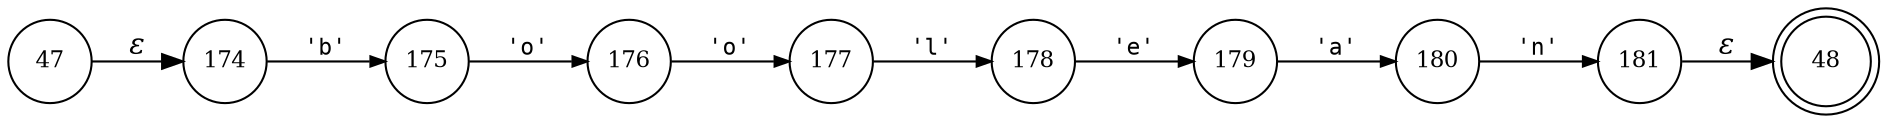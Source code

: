 digraph ATN {
rankdir=LR;
s48[fontsize=11, label="48", shape=doublecircle, fixedsize=true, width=.6];
s176[fontsize=11,label="176", shape=circle, fixedsize=true, width=.55, peripheries=1];
s177[fontsize=11,label="177", shape=circle, fixedsize=true, width=.55, peripheries=1];
s178[fontsize=11,label="178", shape=circle, fixedsize=true, width=.55, peripheries=1];
s179[fontsize=11,label="179", shape=circle, fixedsize=true, width=.55, peripheries=1];
s180[fontsize=11,label="180", shape=circle, fixedsize=true, width=.55, peripheries=1];
s181[fontsize=11,label="181", shape=circle, fixedsize=true, width=.55, peripheries=1];
s174[fontsize=11,label="174", shape=circle, fixedsize=true, width=.55, peripheries=1];
s47[fontsize=11,label="47", shape=circle, fixedsize=true, width=.55, peripheries=1];
s175[fontsize=11,label="175", shape=circle, fixedsize=true, width=.55, peripheries=1];
s47 -> s174 [fontname="Times-Italic", label="&epsilon;"];
s174 -> s175 [fontsize=11, fontname="Courier", arrowsize=.7, label = "'b'", arrowhead = normal];
s175 -> s176 [fontsize=11, fontname="Courier", arrowsize=.7, label = "'o'", arrowhead = normal];
s176 -> s177 [fontsize=11, fontname="Courier", arrowsize=.7, label = "'o'", arrowhead = normal];
s177 -> s178 [fontsize=11, fontname="Courier", arrowsize=.7, label = "'l'", arrowhead = normal];
s178 -> s179 [fontsize=11, fontname="Courier", arrowsize=.7, label = "'e'", arrowhead = normal];
s179 -> s180 [fontsize=11, fontname="Courier", arrowsize=.7, label = "'a'", arrowhead = normal];
s180 -> s181 [fontsize=11, fontname="Courier", arrowsize=.7, label = "'n'", arrowhead = normal];
s181 -> s48 [fontname="Times-Italic", label="&epsilon;"];
}
